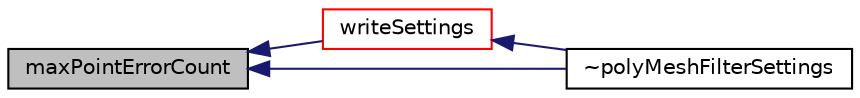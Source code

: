 digraph "maxPointErrorCount"
{
  bgcolor="transparent";
  edge [fontname="Helvetica",fontsize="10",labelfontname="Helvetica",labelfontsize="10"];
  node [fontname="Helvetica",fontsize="10",shape=record];
  rankdir="LR";
  Node1 [label="maxPointErrorCount",height=0.2,width=0.4,color="black", fillcolor="grey75", style="filled", fontcolor="black"];
  Node1 -> Node2 [dir="back",color="midnightblue",fontsize="10",style="solid",fontname="Helvetica"];
  Node2 [label="writeSettings",height=0.2,width=0.4,color="red",URL="$a01924.html#abe3c585a1ab081cb386fb7c90e2bdb8c",tooltip="Write the settings to a stream. "];
  Node2 -> Node3 [dir="back",color="midnightblue",fontsize="10",style="solid",fontname="Helvetica"];
  Node3 [label="~polyMeshFilterSettings",height=0.2,width=0.4,color="black",URL="$a01924.html#a51a1ec4ef64bcb2965d7576891e64bbf",tooltip="Destructor. "];
  Node1 -> Node3 [dir="back",color="midnightblue",fontsize="10",style="solid",fontname="Helvetica"];
}
